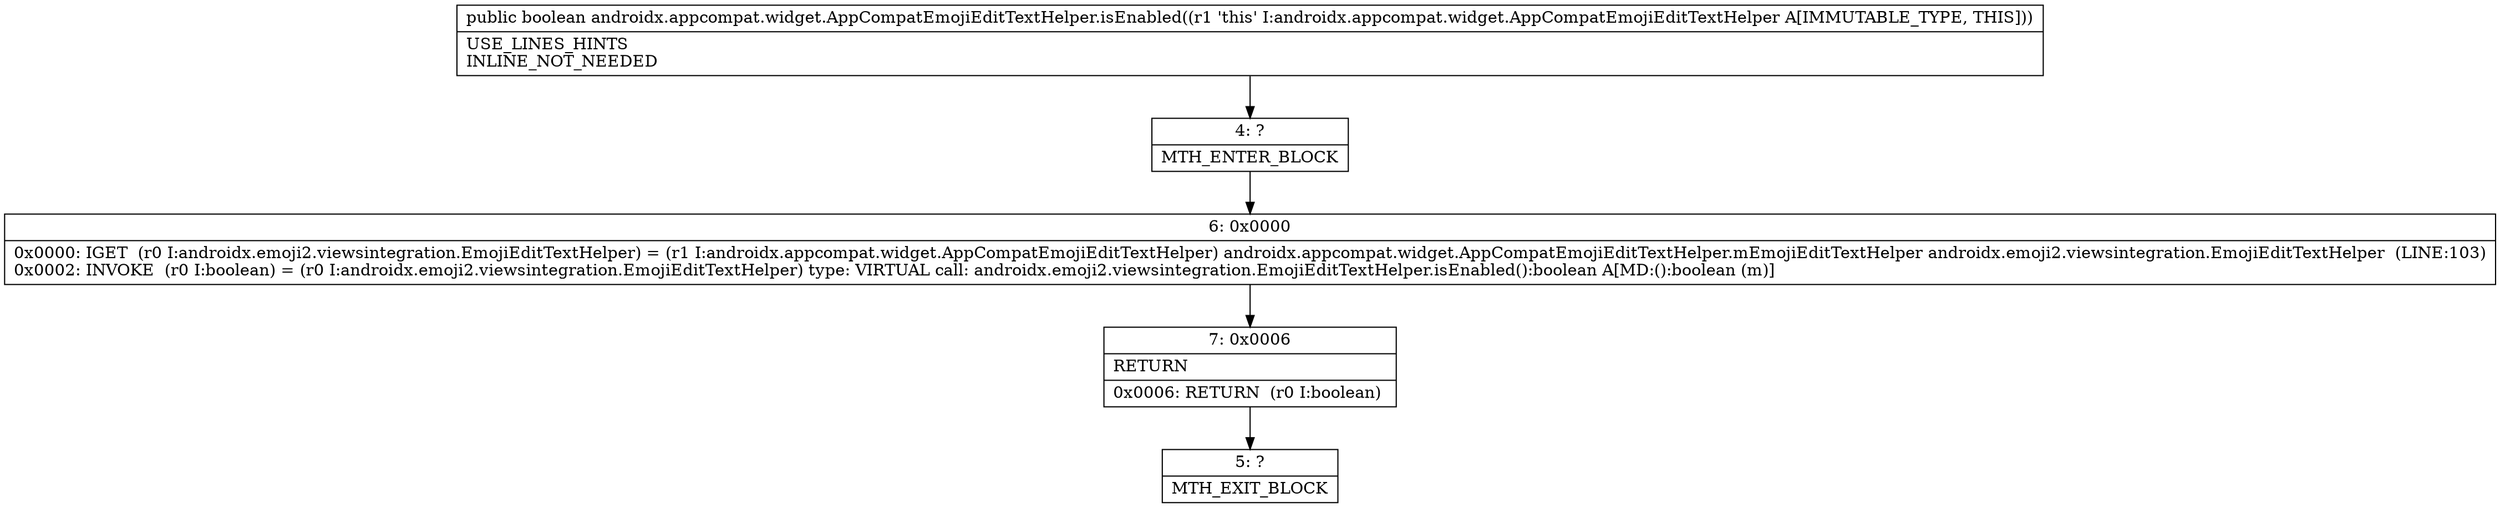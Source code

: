 digraph "CFG forandroidx.appcompat.widget.AppCompatEmojiEditTextHelper.isEnabled()Z" {
Node_4 [shape=record,label="{4\:\ ?|MTH_ENTER_BLOCK\l}"];
Node_6 [shape=record,label="{6\:\ 0x0000|0x0000: IGET  (r0 I:androidx.emoji2.viewsintegration.EmojiEditTextHelper) = (r1 I:androidx.appcompat.widget.AppCompatEmojiEditTextHelper) androidx.appcompat.widget.AppCompatEmojiEditTextHelper.mEmojiEditTextHelper androidx.emoji2.viewsintegration.EmojiEditTextHelper  (LINE:103)\l0x0002: INVOKE  (r0 I:boolean) = (r0 I:androidx.emoji2.viewsintegration.EmojiEditTextHelper) type: VIRTUAL call: androidx.emoji2.viewsintegration.EmojiEditTextHelper.isEnabled():boolean A[MD:():boolean (m)]\l}"];
Node_7 [shape=record,label="{7\:\ 0x0006|RETURN\l|0x0006: RETURN  (r0 I:boolean) \l}"];
Node_5 [shape=record,label="{5\:\ ?|MTH_EXIT_BLOCK\l}"];
MethodNode[shape=record,label="{public boolean androidx.appcompat.widget.AppCompatEmojiEditTextHelper.isEnabled((r1 'this' I:androidx.appcompat.widget.AppCompatEmojiEditTextHelper A[IMMUTABLE_TYPE, THIS]))  | USE_LINES_HINTS\lINLINE_NOT_NEEDED\l}"];
MethodNode -> Node_4;Node_4 -> Node_6;
Node_6 -> Node_7;
Node_7 -> Node_5;
}

